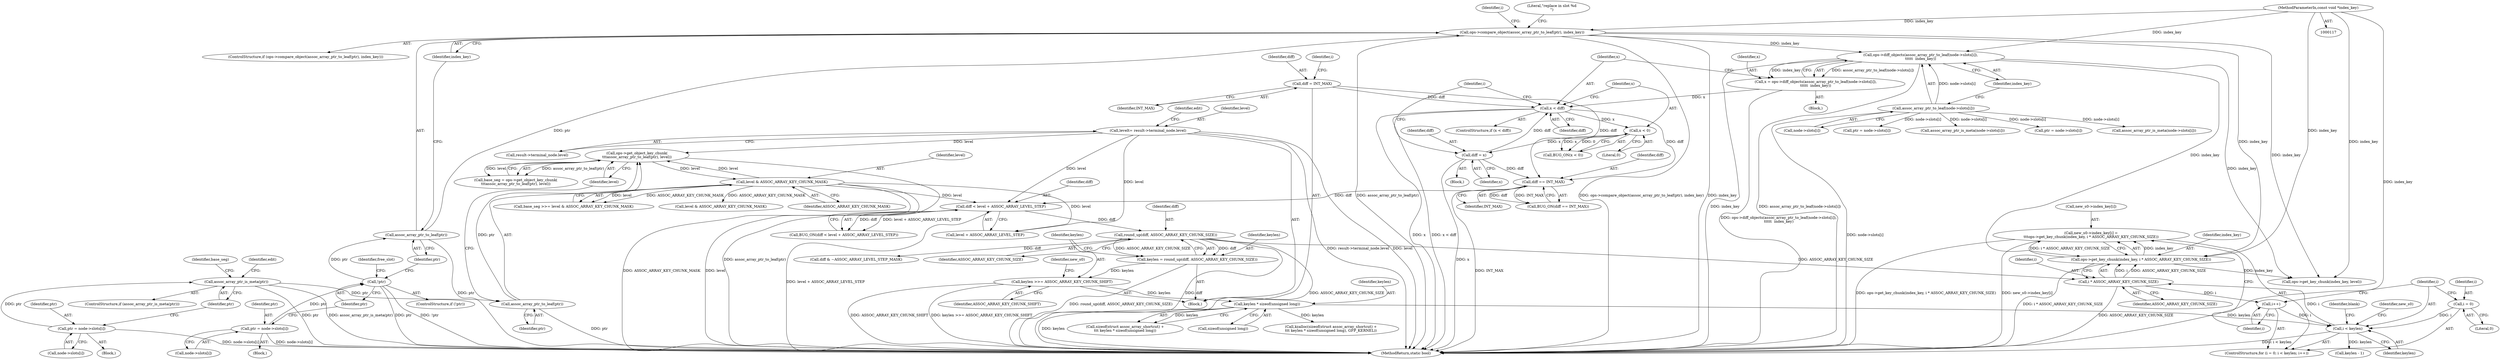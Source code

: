 digraph "0_linux_8d4a2ec1e0b41b0cf9a0c5cd4511da7f8e4f3de2@array" {
"1001157" [label="(Call,new_s0->index_key[i] =\n\t\t\tops->get_key_chunk(index_key, i * ASSOC_ARRAY_KEY_CHUNK_SIZE))"];
"1001163" [label="(Call,ops->get_key_chunk(index_key, i * ASSOC_ARRAY_KEY_CHUNK_SIZE))"];
"1000200" [label="(Call,ops->compare_object(assoc_array_ptr_to_leaf(ptr), index_key))"];
"1000201" [label="(Call,assoc_array_ptr_to_leaf(ptr))"];
"1000192" [label="(Call,!ptr)"];
"1000184" [label="(Call,ptr = node->slots[i])"];
"1000120" [label="(MethodParameterIn,const void *index_key)"];
"1001016" [label="(Call,ops->diff_objects(assoc_array_ptr_to_leaf(node->slots[i]),\n\t\t\t\t\t  index_key))"];
"1001017" [label="(Call,assoc_array_ptr_to_leaf(node->slots[i]))"];
"1001165" [label="(Call,i * ASSOC_ARRAY_KEY_CHUNK_SIZE)"];
"1001152" [label="(Call,i < keylen)"];
"1001155" [label="(Call,i++)"];
"1001149" [label="(Call,i = 0)"];
"1001060" [label="(Call,keylen * sizeof(unsigned long))"];
"1001051" [label="(Call,keylen >>= ASSOC_ARRAY_KEY_CHUNK_SHIFT)"];
"1001046" [label="(Call,keylen = round_up(diff, ASSOC_ARRAY_KEY_CHUNK_SIZE))"];
"1001048" [label="(Call,round_up(diff, ASSOC_ARRAY_KEY_CHUNK_SIZE))"];
"1001041" [label="(Call,diff < level + ASSOC_ARRAY_LEVEL_STEP)"];
"1001037" [label="(Call,diff == INT_MAX)"];
"1001025" [label="(Call,x < diff)"];
"1001014" [label="(Call,x = ops->diff_objects(assoc_array_ptr_to_leaf(node->slots[i]),\n\t\t\t\t\t  index_key))"];
"1001000" [label="(Call,diff = INT_MAX)"];
"1001033" [label="(Call,diff = x)"];
"1001030" [label="(Call,x < 0)"];
"1000343" [label="(Call,level & ASSOC_ARRAY_KEY_CHUNK_MASK)"];
"1000337" [label="(Call,ops->get_object_key_chunk(\n\t\t\tassoc_array_ptr_to_leaf(ptr), level))"];
"1000338" [label="(Call,assoc_array_ptr_to_leaf(ptr))"];
"1000321" [label="(Call,assoc_array_ptr_is_meta(ptr))"];
"1000313" [label="(Call,ptr = node->slots[i])"];
"1000149" [label="(Call,level\t= result->terminal_node.level)"];
"1001015" [label="(Identifier,x)"];
"1001002" [label="(Identifier,INT_MAX)"];
"1001005" [label="(Identifier,i)"];
"1001036" [label="(Call,BUG_ON(diff == INT_MAX))"];
"1000321" [label="(Call,assoc_array_ptr_is_meta(ptr))"];
"1000201" [label="(Call,assoc_array_ptr_to_leaf(ptr))"];
"1001039" [label="(Identifier,INT_MAX)"];
"1000149" [label="(Call,level\t= result->terminal_node.level)"];
"1000337" [label="(Call,ops->get_object_key_chunk(\n\t\t\tassoc_array_ptr_to_leaf(ptr), level))"];
"1000206" [label="(Literal,\"replace in slot %d\n\")"];
"1000182" [label="(Identifier,i)"];
"1001060" [label="(Call,keylen * sizeof(unsigned long))"];
"1001052" [label="(Identifier,keylen)"];
"1000343" [label="(Call,level & ASSOC_ARRAY_KEY_CHUNK_MASK)"];
"1000312" [label="(Block,)"];
"1001016" [label="(Call,ops->diff_objects(assoc_array_ptr_to_leaf(node->slots[i]),\n\t\t\t\t\t  index_key))"];
"1001163" [label="(Call,ops->get_key_chunk(index_key, i * ASSOC_ARRAY_KEY_CHUNK_SIZE))"];
"1001153" [label="(Identifier,i)"];
"1000344" [label="(Identifier,level)"];
"1001169" [label="(Identifier,blank)"];
"1000313" [label="(Call,ptr = node->slots[i])"];
"1001167" [label="(Identifier,ASSOC_ARRAY_KEY_CHUNK_SIZE)"];
"1001053" [label="(Identifier,ASSOC_ARRAY_KEY_CHUNK_SHIFT)"];
"1000199" [label="(ControlStructure,if (ops->compare_object(assoc_array_ptr_to_leaf(ptr), index_key)))"];
"1001012" [label="(Block,)"];
"1001172" [label="(Call,level & ASSOC_ARRAY_KEY_CHUNK_MASK)"];
"1000320" [label="(ControlStructure,if (assoc_array_ptr_is_meta(ptr)))"];
"1001156" [label="(Identifier,i)"];
"1001023" [label="(Identifier,index_key)"];
"1001055" [label="(Identifier,new_s0)"];
"1001046" [label="(Call,keylen = round_up(diff, ASSOC_ARRAY_KEY_CHUNK_SIZE))"];
"1000159" [label="(Identifier,edit)"];
"1000183" [label="(Block,)"];
"1000184" [label="(Call,ptr = node->slots[i])"];
"1001001" [label="(Identifier,diff)"];
"1001151" [label="(Literal,0)"];
"1001038" [label="(Identifier,diff)"];
"1001042" [label="(Identifier,diff)"];
"1000338" [label="(Call,assoc_array_ptr_to_leaf(ptr))"];
"1001035" [label="(Identifier,x)"];
"1001018" [label="(Call,node->slots[i])"];
"1001017" [label="(Call,assoc_array_ptr_to_leaf(node->slots[i]))"];
"1001031" [label="(Identifier,x)"];
"1000203" [label="(Identifier,index_key)"];
"1000196" [label="(Identifier,free_slot)"];
"1001056" [label="(Call,kzalloc(sizeof(struct assoc_array_shortcut) +\n\t\t\t keylen * sizeof(unsigned long), GFP_KERNEL))"];
"1001150" [label="(Identifier,i)"];
"1000339" [label="(Identifier,ptr)"];
"1001029" [label="(Call,BUG_ON(x < 0))"];
"1001061" [label="(Identifier,keylen)"];
"1001034" [label="(Identifier,diff)"];
"1001011" [label="(Identifier,i)"];
"1001248" [label="(MethodReturn,static bool)"];
"1000185" [label="(Identifier,ptr)"];
"1001025" [label="(Call,x < diff)"];
"1001155" [label="(Call,i++)"];
"1001230" [label="(Call,ops->get_key_chunk(index_key, level))"];
"1001037" [label="(Call,diff == INT_MAX)"];
"1000345" [label="(Identifier,ASSOC_ARRAY_KEY_CHUNK_MASK)"];
"1000314" [label="(Identifier,ptr)"];
"1001177" [label="(Call,keylen - 1)"];
"1000193" [label="(Identifier,ptr)"];
"1001201" [label="(Call,ptr = node->slots[i])"];
"1001030" [label="(Call,x < 0)"];
"1000335" [label="(Call,base_seg = ops->get_object_key_chunk(\n\t\t\tassoc_array_ptr_to_leaf(ptr), level))"];
"1000336" [label="(Identifier,base_seg)"];
"1001154" [label="(Identifier,keylen)"];
"1000120" [label="(MethodParameterIn,const void *index_key)"];
"1000200" [label="(Call,ops->compare_object(assoc_array_ptr_to_leaf(ptr), index_key))"];
"1000315" [label="(Call,node->slots[i])"];
"1001149" [label="(Call,i = 0)"];
"1001062" [label="(Call,sizeof(unsigned long))"];
"1001137" [label="(Call,diff & ~ASSOC_ARRAY_LEVEL_STEP_MASK)"];
"1000602" [label="(Call,assoc_array_ptr_is_meta(node->slots[i]))"];
"1000341" [label="(Call,base_seg >>= level & ASSOC_ARRAY_KEY_CHUNK_MASK)"];
"1001148" [label="(ControlStructure,for (i = 0; i < keylen; i++))"];
"1000744" [label="(Call,ptr = node->slots[i])"];
"1001152" [label="(Call,i < keylen)"];
"1001027" [label="(Identifier,diff)"];
"1000543" [label="(Call,assoc_array_ptr_is_meta(node->slots[i]))"];
"1000192" [label="(Call,!ptr)"];
"1001049" [label="(Identifier,diff)"];
"1001000" [label="(Call,diff = INT_MAX)"];
"1001050" [label="(Identifier,ASSOC_ARRAY_KEY_CHUNK_SIZE)"];
"1001160" [label="(Identifier,new_s0)"];
"1001026" [label="(Identifier,x)"];
"1001166" [label="(Identifier,i)"];
"1001048" [label="(Call,round_up(diff, ASSOC_ARRAY_KEY_CHUNK_SIZE))"];
"1001051" [label="(Call,keylen >>= ASSOC_ARRAY_KEY_CHUNK_SHIFT)"];
"1001040" [label="(Call,BUG_ON(diff < level + ASSOC_ARRAY_LEVEL_STEP))"];
"1001028" [label="(Block,)"];
"1001032" [label="(Literal,0)"];
"1000186" [label="(Call,node->slots[i])"];
"1001047" [label="(Identifier,keylen)"];
"1001057" [label="(Call,sizeof(struct assoc_array_shortcut) +\n\t\t\t keylen * sizeof(unsigned long))"];
"1001041" [label="(Call,diff < level + ASSOC_ARRAY_LEVEL_STEP)"];
"1001014" [label="(Call,x = ops->diff_objects(assoc_array_ptr_to_leaf(node->slots[i]),\n\t\t\t\t\t  index_key))"];
"1001164" [label="(Identifier,index_key)"];
"1000340" [label="(Identifier,level)"];
"1001024" [label="(ControlStructure,if (x < diff))"];
"1000202" [label="(Identifier,ptr)"];
"1001043" [label="(Call,level + ASSOC_ARRAY_LEVEL_STEP)"];
"1000322" [label="(Identifier,ptr)"];
"1000122" [label="(Block,)"];
"1001033" [label="(Call,diff = x)"];
"1001157" [label="(Call,new_s0->index_key[i] =\n\t\t\tops->get_key_chunk(index_key, i * ASSOC_ARRAY_KEY_CHUNK_SIZE))"];
"1000151" [label="(Call,result->terminal_node.level)"];
"1001165" [label="(Call,i * ASSOC_ARRAY_KEY_CHUNK_SIZE)"];
"1000327" [label="(Identifier,edit)"];
"1001158" [label="(Call,new_s0->index_key[i])"];
"1000150" [label="(Identifier,level)"];
"1000191" [label="(ControlStructure,if (!ptr))"];
"1001157" -> "1001148"  [label="AST: "];
"1001157" -> "1001163"  [label="CFG: "];
"1001158" -> "1001157"  [label="AST: "];
"1001163" -> "1001157"  [label="AST: "];
"1001156" -> "1001157"  [label="CFG: "];
"1001157" -> "1001248"  [label="DDG: ops->get_key_chunk(index_key, i * ASSOC_ARRAY_KEY_CHUNK_SIZE)"];
"1001157" -> "1001248"  [label="DDG: new_s0->index_key[i]"];
"1001163" -> "1001157"  [label="DDG: index_key"];
"1001163" -> "1001157"  [label="DDG: i * ASSOC_ARRAY_KEY_CHUNK_SIZE"];
"1001163" -> "1001165"  [label="CFG: "];
"1001164" -> "1001163"  [label="AST: "];
"1001165" -> "1001163"  [label="AST: "];
"1001163" -> "1001248"  [label="DDG: i * ASSOC_ARRAY_KEY_CHUNK_SIZE"];
"1000200" -> "1001163"  [label="DDG: index_key"];
"1001016" -> "1001163"  [label="DDG: index_key"];
"1000120" -> "1001163"  [label="DDG: index_key"];
"1001165" -> "1001163"  [label="DDG: i"];
"1001165" -> "1001163"  [label="DDG: ASSOC_ARRAY_KEY_CHUNK_SIZE"];
"1001163" -> "1001230"  [label="DDG: index_key"];
"1000200" -> "1000199"  [label="AST: "];
"1000200" -> "1000203"  [label="CFG: "];
"1000201" -> "1000200"  [label="AST: "];
"1000203" -> "1000200"  [label="AST: "];
"1000206" -> "1000200"  [label="CFG: "];
"1000182" -> "1000200"  [label="CFG: "];
"1000200" -> "1001248"  [label="DDG: assoc_array_ptr_to_leaf(ptr)"];
"1000200" -> "1001248"  [label="DDG: ops->compare_object(assoc_array_ptr_to_leaf(ptr), index_key)"];
"1000200" -> "1001248"  [label="DDG: index_key"];
"1000201" -> "1000200"  [label="DDG: ptr"];
"1000120" -> "1000200"  [label="DDG: index_key"];
"1000200" -> "1001016"  [label="DDG: index_key"];
"1000200" -> "1001230"  [label="DDG: index_key"];
"1000201" -> "1000202"  [label="CFG: "];
"1000202" -> "1000201"  [label="AST: "];
"1000203" -> "1000201"  [label="CFG: "];
"1000201" -> "1001248"  [label="DDG: ptr"];
"1000192" -> "1000201"  [label="DDG: ptr"];
"1000192" -> "1000191"  [label="AST: "];
"1000192" -> "1000193"  [label="CFG: "];
"1000193" -> "1000192"  [label="AST: "];
"1000196" -> "1000192"  [label="CFG: "];
"1000202" -> "1000192"  [label="CFG: "];
"1000192" -> "1001248"  [label="DDG: ptr"];
"1000192" -> "1001248"  [label="DDG: !ptr"];
"1000184" -> "1000192"  [label="DDG: ptr"];
"1000184" -> "1000183"  [label="AST: "];
"1000184" -> "1000186"  [label="CFG: "];
"1000185" -> "1000184"  [label="AST: "];
"1000186" -> "1000184"  [label="AST: "];
"1000193" -> "1000184"  [label="CFG: "];
"1000184" -> "1001248"  [label="DDG: node->slots[i]"];
"1000120" -> "1000117"  [label="AST: "];
"1000120" -> "1001248"  [label="DDG: index_key"];
"1000120" -> "1001016"  [label="DDG: index_key"];
"1000120" -> "1001230"  [label="DDG: index_key"];
"1001016" -> "1001014"  [label="AST: "];
"1001016" -> "1001023"  [label="CFG: "];
"1001017" -> "1001016"  [label="AST: "];
"1001023" -> "1001016"  [label="AST: "];
"1001014" -> "1001016"  [label="CFG: "];
"1001016" -> "1001248"  [label="DDG: index_key"];
"1001016" -> "1001248"  [label="DDG: assoc_array_ptr_to_leaf(node->slots[i])"];
"1001016" -> "1001014"  [label="DDG: assoc_array_ptr_to_leaf(node->slots[i])"];
"1001016" -> "1001014"  [label="DDG: index_key"];
"1001017" -> "1001016"  [label="DDG: node->slots[i]"];
"1001016" -> "1001230"  [label="DDG: index_key"];
"1001017" -> "1001018"  [label="CFG: "];
"1001018" -> "1001017"  [label="AST: "];
"1001023" -> "1001017"  [label="CFG: "];
"1001017" -> "1001248"  [label="DDG: node->slots[i]"];
"1001017" -> "1000543"  [label="DDG: node->slots[i]"];
"1001017" -> "1000602"  [label="DDG: node->slots[i]"];
"1001017" -> "1000744"  [label="DDG: node->slots[i]"];
"1001017" -> "1001201"  [label="DDG: node->slots[i]"];
"1001165" -> "1001167"  [label="CFG: "];
"1001166" -> "1001165"  [label="AST: "];
"1001167" -> "1001165"  [label="AST: "];
"1001165" -> "1001248"  [label="DDG: ASSOC_ARRAY_KEY_CHUNK_SIZE"];
"1001165" -> "1001155"  [label="DDG: i"];
"1001152" -> "1001165"  [label="DDG: i"];
"1001048" -> "1001165"  [label="DDG: ASSOC_ARRAY_KEY_CHUNK_SIZE"];
"1001152" -> "1001148"  [label="AST: "];
"1001152" -> "1001154"  [label="CFG: "];
"1001153" -> "1001152"  [label="AST: "];
"1001154" -> "1001152"  [label="AST: "];
"1001160" -> "1001152"  [label="CFG: "];
"1001169" -> "1001152"  [label="CFG: "];
"1001152" -> "1001248"  [label="DDG: i < keylen"];
"1001155" -> "1001152"  [label="DDG: i"];
"1001149" -> "1001152"  [label="DDG: i"];
"1001060" -> "1001152"  [label="DDG: keylen"];
"1001152" -> "1001177"  [label="DDG: keylen"];
"1001155" -> "1001148"  [label="AST: "];
"1001155" -> "1001156"  [label="CFG: "];
"1001156" -> "1001155"  [label="AST: "];
"1001153" -> "1001155"  [label="CFG: "];
"1001149" -> "1001148"  [label="AST: "];
"1001149" -> "1001151"  [label="CFG: "];
"1001150" -> "1001149"  [label="AST: "];
"1001151" -> "1001149"  [label="AST: "];
"1001153" -> "1001149"  [label="CFG: "];
"1001060" -> "1001057"  [label="AST: "];
"1001060" -> "1001062"  [label="CFG: "];
"1001061" -> "1001060"  [label="AST: "];
"1001062" -> "1001060"  [label="AST: "];
"1001057" -> "1001060"  [label="CFG: "];
"1001060" -> "1001248"  [label="DDG: keylen"];
"1001060" -> "1001056"  [label="DDG: keylen"];
"1001060" -> "1001057"  [label="DDG: keylen"];
"1001051" -> "1001060"  [label="DDG: keylen"];
"1001051" -> "1000122"  [label="AST: "];
"1001051" -> "1001053"  [label="CFG: "];
"1001052" -> "1001051"  [label="AST: "];
"1001053" -> "1001051"  [label="AST: "];
"1001055" -> "1001051"  [label="CFG: "];
"1001051" -> "1001248"  [label="DDG: keylen >>= ASSOC_ARRAY_KEY_CHUNK_SHIFT"];
"1001051" -> "1001248"  [label="DDG: ASSOC_ARRAY_KEY_CHUNK_SHIFT"];
"1001046" -> "1001051"  [label="DDG: keylen"];
"1001046" -> "1000122"  [label="AST: "];
"1001046" -> "1001048"  [label="CFG: "];
"1001047" -> "1001046"  [label="AST: "];
"1001048" -> "1001046"  [label="AST: "];
"1001052" -> "1001046"  [label="CFG: "];
"1001046" -> "1001248"  [label="DDG: round_up(diff, ASSOC_ARRAY_KEY_CHUNK_SIZE)"];
"1001048" -> "1001046"  [label="DDG: diff"];
"1001048" -> "1001046"  [label="DDG: ASSOC_ARRAY_KEY_CHUNK_SIZE"];
"1001048" -> "1001050"  [label="CFG: "];
"1001049" -> "1001048"  [label="AST: "];
"1001050" -> "1001048"  [label="AST: "];
"1001048" -> "1001248"  [label="DDG: diff"];
"1001048" -> "1001248"  [label="DDG: ASSOC_ARRAY_KEY_CHUNK_SIZE"];
"1001041" -> "1001048"  [label="DDG: diff"];
"1001048" -> "1001137"  [label="DDG: diff"];
"1001041" -> "1001040"  [label="AST: "];
"1001041" -> "1001043"  [label="CFG: "];
"1001042" -> "1001041"  [label="AST: "];
"1001043" -> "1001041"  [label="AST: "];
"1001040" -> "1001041"  [label="CFG: "];
"1001041" -> "1001248"  [label="DDG: level + ASSOC_ARRAY_LEVEL_STEP"];
"1001041" -> "1001040"  [label="DDG: diff"];
"1001041" -> "1001040"  [label="DDG: level + ASSOC_ARRAY_LEVEL_STEP"];
"1001037" -> "1001041"  [label="DDG: diff"];
"1000343" -> "1001041"  [label="DDG: level"];
"1000149" -> "1001041"  [label="DDG: level"];
"1001037" -> "1001036"  [label="AST: "];
"1001037" -> "1001039"  [label="CFG: "];
"1001038" -> "1001037"  [label="AST: "];
"1001039" -> "1001037"  [label="AST: "];
"1001036" -> "1001037"  [label="CFG: "];
"1001037" -> "1001248"  [label="DDG: INT_MAX"];
"1001037" -> "1001036"  [label="DDG: diff"];
"1001037" -> "1001036"  [label="DDG: INT_MAX"];
"1001025" -> "1001037"  [label="DDG: diff"];
"1001000" -> "1001037"  [label="DDG: diff"];
"1001033" -> "1001037"  [label="DDG: diff"];
"1001025" -> "1001024"  [label="AST: "];
"1001025" -> "1001027"  [label="CFG: "];
"1001026" -> "1001025"  [label="AST: "];
"1001027" -> "1001025"  [label="AST: "];
"1001031" -> "1001025"  [label="CFG: "];
"1001011" -> "1001025"  [label="CFG: "];
"1001025" -> "1001248"  [label="DDG: x"];
"1001025" -> "1001248"  [label="DDG: x < diff"];
"1001014" -> "1001025"  [label="DDG: x"];
"1001000" -> "1001025"  [label="DDG: diff"];
"1001033" -> "1001025"  [label="DDG: diff"];
"1001025" -> "1001030"  [label="DDG: x"];
"1001014" -> "1001012"  [label="AST: "];
"1001015" -> "1001014"  [label="AST: "];
"1001026" -> "1001014"  [label="CFG: "];
"1001014" -> "1001248"  [label="DDG: ops->diff_objects(assoc_array_ptr_to_leaf(node->slots[i]),\n\t\t\t\t\t  index_key)"];
"1001000" -> "1000122"  [label="AST: "];
"1001000" -> "1001002"  [label="CFG: "];
"1001001" -> "1001000"  [label="AST: "];
"1001002" -> "1001000"  [label="AST: "];
"1001005" -> "1001000"  [label="CFG: "];
"1001033" -> "1001028"  [label="AST: "];
"1001033" -> "1001035"  [label="CFG: "];
"1001034" -> "1001033"  [label="AST: "];
"1001035" -> "1001033"  [label="AST: "];
"1001011" -> "1001033"  [label="CFG: "];
"1001033" -> "1001248"  [label="DDG: x"];
"1001030" -> "1001033"  [label="DDG: x"];
"1001030" -> "1001029"  [label="AST: "];
"1001030" -> "1001032"  [label="CFG: "];
"1001031" -> "1001030"  [label="AST: "];
"1001032" -> "1001030"  [label="AST: "];
"1001029" -> "1001030"  [label="CFG: "];
"1001030" -> "1001029"  [label="DDG: x"];
"1001030" -> "1001029"  [label="DDG: 0"];
"1000343" -> "1000341"  [label="AST: "];
"1000343" -> "1000345"  [label="CFG: "];
"1000344" -> "1000343"  [label="AST: "];
"1000345" -> "1000343"  [label="AST: "];
"1000341" -> "1000343"  [label="CFG: "];
"1000343" -> "1001248"  [label="DDG: level"];
"1000343" -> "1001248"  [label="DDG: ASSOC_ARRAY_KEY_CHUNK_MASK"];
"1000343" -> "1000337"  [label="DDG: level"];
"1000343" -> "1000341"  [label="DDG: level"];
"1000343" -> "1000341"  [label="DDG: ASSOC_ARRAY_KEY_CHUNK_MASK"];
"1000337" -> "1000343"  [label="DDG: level"];
"1000343" -> "1001043"  [label="DDG: level"];
"1000343" -> "1001172"  [label="DDG: ASSOC_ARRAY_KEY_CHUNK_MASK"];
"1000337" -> "1000335"  [label="AST: "];
"1000337" -> "1000340"  [label="CFG: "];
"1000338" -> "1000337"  [label="AST: "];
"1000340" -> "1000337"  [label="AST: "];
"1000335" -> "1000337"  [label="CFG: "];
"1000337" -> "1001248"  [label="DDG: assoc_array_ptr_to_leaf(ptr)"];
"1000337" -> "1000335"  [label="DDG: assoc_array_ptr_to_leaf(ptr)"];
"1000337" -> "1000335"  [label="DDG: level"];
"1000338" -> "1000337"  [label="DDG: ptr"];
"1000149" -> "1000337"  [label="DDG: level"];
"1000338" -> "1000339"  [label="CFG: "];
"1000339" -> "1000338"  [label="AST: "];
"1000340" -> "1000338"  [label="CFG: "];
"1000338" -> "1001248"  [label="DDG: ptr"];
"1000321" -> "1000338"  [label="DDG: ptr"];
"1000321" -> "1000320"  [label="AST: "];
"1000321" -> "1000322"  [label="CFG: "];
"1000322" -> "1000321"  [label="AST: "];
"1000327" -> "1000321"  [label="CFG: "];
"1000336" -> "1000321"  [label="CFG: "];
"1000321" -> "1001248"  [label="DDG: ptr"];
"1000321" -> "1001248"  [label="DDG: assoc_array_ptr_is_meta(ptr)"];
"1000313" -> "1000321"  [label="DDG: ptr"];
"1000313" -> "1000312"  [label="AST: "];
"1000313" -> "1000315"  [label="CFG: "];
"1000314" -> "1000313"  [label="AST: "];
"1000315" -> "1000313"  [label="AST: "];
"1000322" -> "1000313"  [label="CFG: "];
"1000313" -> "1001248"  [label="DDG: node->slots[i]"];
"1000149" -> "1000122"  [label="AST: "];
"1000149" -> "1000151"  [label="CFG: "];
"1000150" -> "1000149"  [label="AST: "];
"1000151" -> "1000149"  [label="AST: "];
"1000159" -> "1000149"  [label="CFG: "];
"1000149" -> "1001248"  [label="DDG: result->terminal_node.level"];
"1000149" -> "1001248"  [label="DDG: level"];
"1000149" -> "1001043"  [label="DDG: level"];
}
